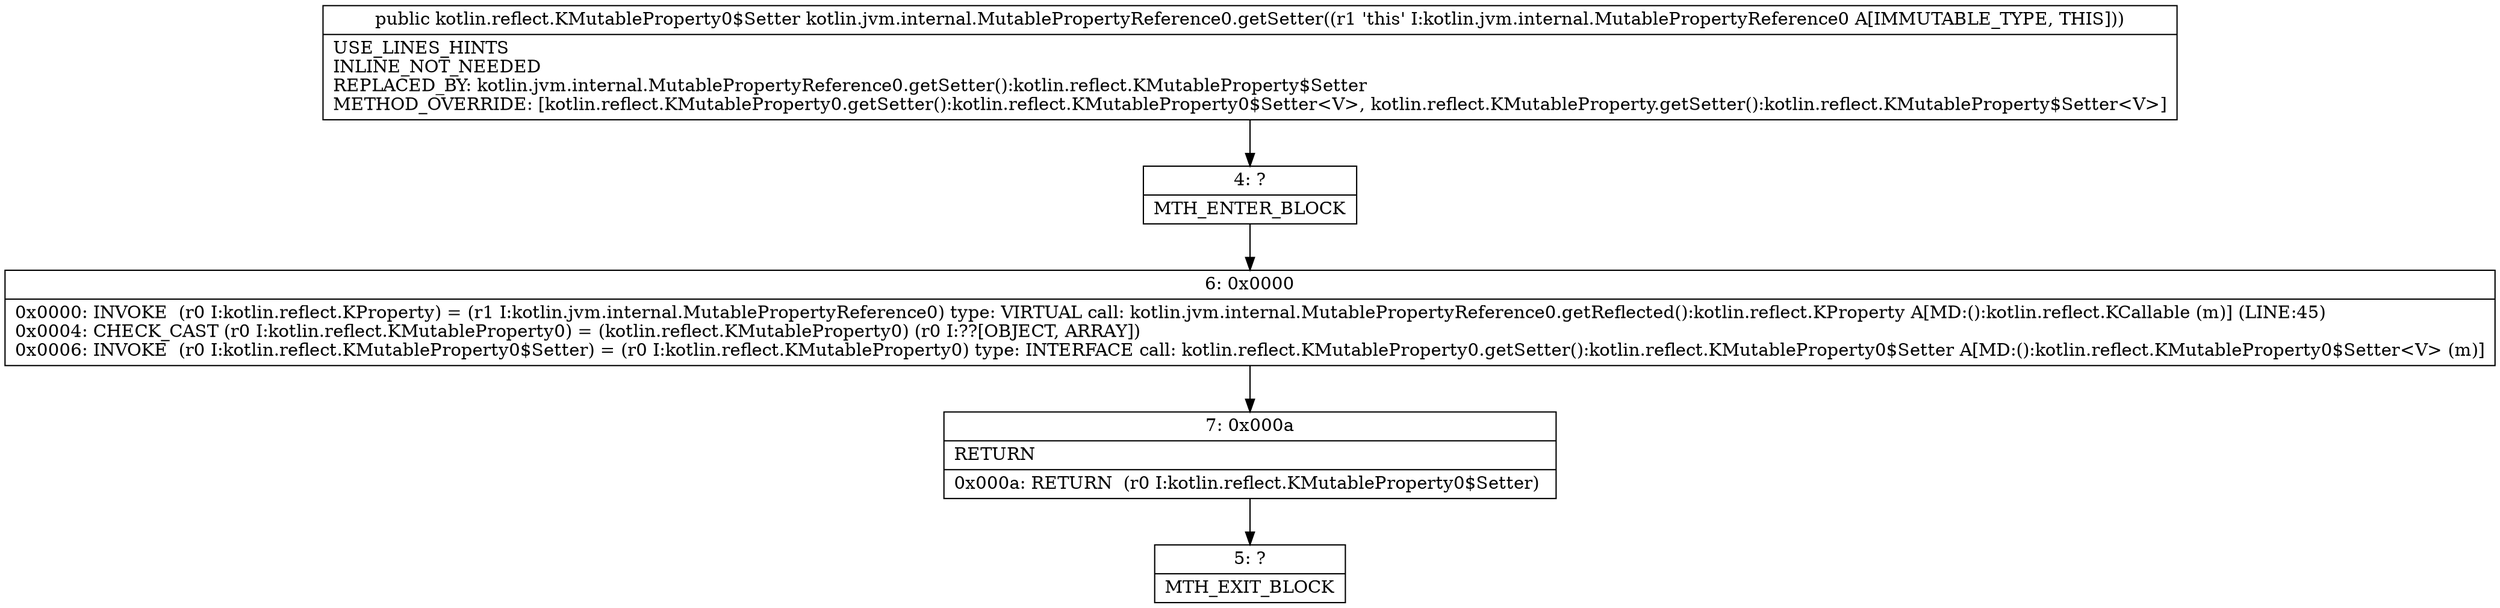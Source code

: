 digraph "CFG forkotlin.jvm.internal.MutablePropertyReference0.getSetter()Lkotlin\/reflect\/KMutableProperty0$Setter;" {
Node_4 [shape=record,label="{4\:\ ?|MTH_ENTER_BLOCK\l}"];
Node_6 [shape=record,label="{6\:\ 0x0000|0x0000: INVOKE  (r0 I:kotlin.reflect.KProperty) = (r1 I:kotlin.jvm.internal.MutablePropertyReference0) type: VIRTUAL call: kotlin.jvm.internal.MutablePropertyReference0.getReflected():kotlin.reflect.KProperty A[MD:():kotlin.reflect.KCallable (m)] (LINE:45)\l0x0004: CHECK_CAST (r0 I:kotlin.reflect.KMutableProperty0) = (kotlin.reflect.KMutableProperty0) (r0 I:??[OBJECT, ARRAY]) \l0x0006: INVOKE  (r0 I:kotlin.reflect.KMutableProperty0$Setter) = (r0 I:kotlin.reflect.KMutableProperty0) type: INTERFACE call: kotlin.reflect.KMutableProperty0.getSetter():kotlin.reflect.KMutableProperty0$Setter A[MD:():kotlin.reflect.KMutableProperty0$Setter\<V\> (m)]\l}"];
Node_7 [shape=record,label="{7\:\ 0x000a|RETURN\l|0x000a: RETURN  (r0 I:kotlin.reflect.KMutableProperty0$Setter) \l}"];
Node_5 [shape=record,label="{5\:\ ?|MTH_EXIT_BLOCK\l}"];
MethodNode[shape=record,label="{public kotlin.reflect.KMutableProperty0$Setter kotlin.jvm.internal.MutablePropertyReference0.getSetter((r1 'this' I:kotlin.jvm.internal.MutablePropertyReference0 A[IMMUTABLE_TYPE, THIS]))  | USE_LINES_HINTS\lINLINE_NOT_NEEDED\lREPLACED_BY: kotlin.jvm.internal.MutablePropertyReference0.getSetter():kotlin.reflect.KMutableProperty$Setter\lMETHOD_OVERRIDE: [kotlin.reflect.KMutableProperty0.getSetter():kotlin.reflect.KMutableProperty0$Setter\<V\>, kotlin.reflect.KMutableProperty.getSetter():kotlin.reflect.KMutableProperty$Setter\<V\>]\l}"];
MethodNode -> Node_4;Node_4 -> Node_6;
Node_6 -> Node_7;
Node_7 -> Node_5;
}

